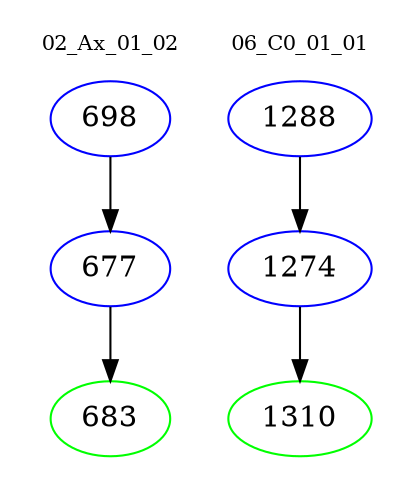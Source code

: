 digraph{
subgraph cluster_0 {
color = white
label = "02_Ax_01_02";
fontsize=10;
T0_698 [label="698", color="blue"]
T0_698 -> T0_677 [color="black"]
T0_677 [label="677", color="blue"]
T0_677 -> T0_683 [color="black"]
T0_683 [label="683", color="green"]
}
subgraph cluster_1 {
color = white
label = "06_C0_01_01";
fontsize=10;
T1_1288 [label="1288", color="blue"]
T1_1288 -> T1_1274 [color="black"]
T1_1274 [label="1274", color="blue"]
T1_1274 -> T1_1310 [color="black"]
T1_1310 [label="1310", color="green"]
}
}
